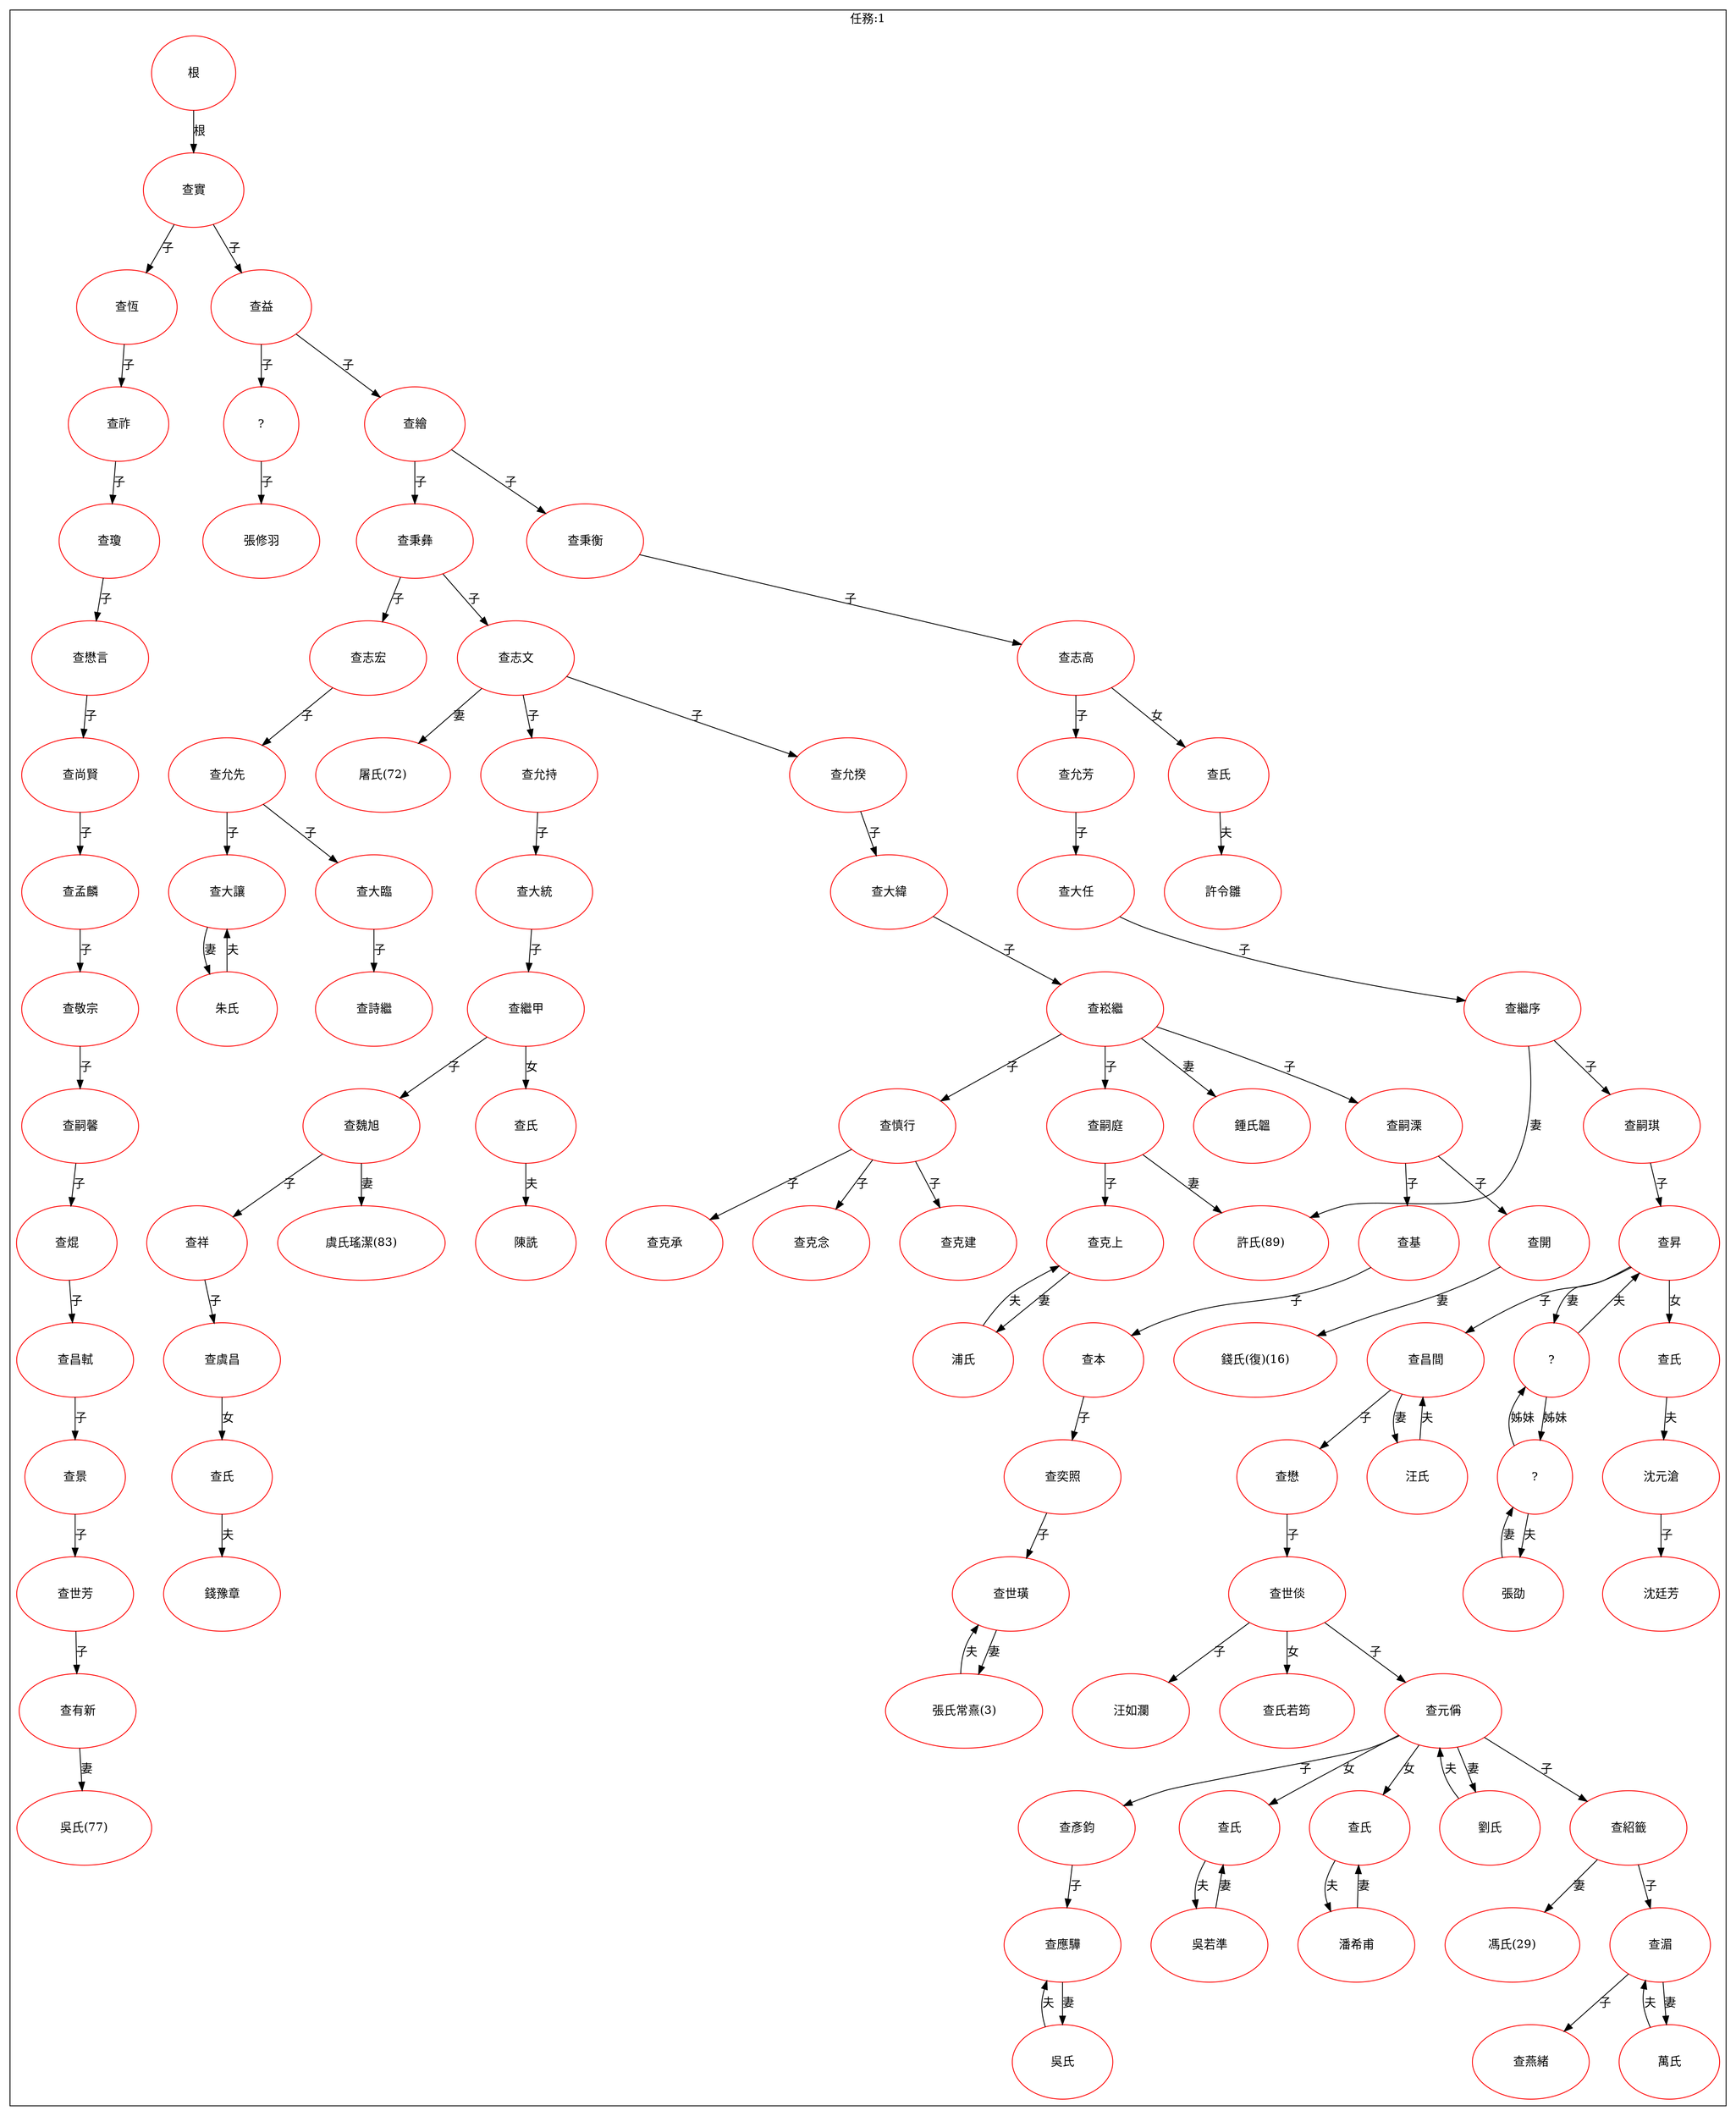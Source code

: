 digraph "Missions" {
  newrank = true;
  overlap = false;
  splines = true;
  nodesep = 0.5;
  subgraph "cluster_1" {
    label = "任務:1";
    "1ca7c2bb255a52be43239277cc893c70" [
      color = "red",
      label = <<table border="0" cellspacing="10" cellpadding="10" style="rounded"><tr><td href="https://digitalbookwikipedia.alwaysdata.net/books/f8c1f/page/432ac" border="0" cellspacing="10" cellpadding="10" style="rounded">&#x6839;</td></tr></table>>,
    ];
    "af76ebd719364187b7c895a663bcc95d" [
      color = "red",
      label = <<table border="0" cellspacing="10" cellpadding="10" style="rounded"><tr><td href="https://digitalbookwikipedia.alwaysdata.net/link/2#bkmrk-page-title" border="0" cellspacing="10" cellpadding="10" style="rounded">&#x67E5;&#x5BE6;</td></tr></table>>,
    ];
    "ea878fe47dd411139c90e624b27ac122" [
      color = "red",
      label = <<table border="0" cellspacing="10" cellpadding="10" style="rounded"><tr><td href="https://digitalbookwikipedia.alwaysdata.net/books/f8c1f/page/0c74b" border="0" cellspacing="10" cellpadding="10" style="rounded">&#x67E5;&#x6046;</td></tr></table>>,
    ];
    "6e4817d5f780f68442a23f2cb34a3f9c" [
      color = "red",
      label = <<table border="0" cellspacing="10" cellpadding="10" style="rounded"><tr><td href="https://digitalbookwikipedia.alwaysdata.net/books/f8c1f/page/a597e-lp6" border="0" cellspacing="10" cellpadding="10" style="rounded">&#x67E5;&#x76CA;</td></tr></table>>,
    ];
    "8e3db582a07ffd5a6cad0f81f7c92c73" [
      color = "red",
      label = <<table border="0" cellspacing="10" cellpadding="10" style="rounded"><tr><td href="https://digitalbookwikipedia.alwaysdata.net/books/f8c1f/page/093f6" border="0" cellspacing="10" cellpadding="10" style="rounded">&#x67E5;&#x795A;</td></tr></table>>,
    ];
    "d643bdb361bc8bc3d14809b705df094a" [
      color = "red",
      label = <<table border="0" cellspacing="10" cellpadding="10" style="rounded"><tr><td href="https://digitalbookwikipedia.alwaysdata.net/books/f8c1f/page/9f614" border="0" cellspacing="10" cellpadding="10" style="rounded">?</td></tr></table>>,
    ];
    "b0659410dcadbf6ce32eff53e856c372" [
      color = "red",
      label = <<table border="0" cellspacing="10" cellpadding="10" style="rounded"><tr><td href="https://digitalbookwikipedia.alwaysdata.net/books/f8c1f/page/bf822" border="0" cellspacing="10" cellpadding="10" style="rounded">&#x67E5;&#x7E6A;</td></tr></table>>,
    ];
    "53964042fe37f2c31ef101be3124bda9" [
      color = "red",
      label = <<table border="0" cellspacing="10" cellpadding="10" style="rounded"><tr><td href="https://digitalbookwikipedia.alwaysdata.net/books/f8c1f/page/2b449" border="0" cellspacing="10" cellpadding="10" style="rounded">&#x67E5;&#x74CA;</td></tr></table>>,
    ];
    "2171a6690094a50b44ee82d73bf834f0" [
      color = "red",
      label = <<table border="0" cellspacing="10" cellpadding="10" style="rounded"><tr><td href="https://digitalbookwikipedia.alwaysdata.net/books/f8c1f/page/97665" border="0" cellspacing="10" cellpadding="10" style="rounded">&#x5F35;&#x4FEE;&#x7FBD;</td></tr></table>>,
    ];
    "ae68bbfbb5eda79173c55d43b0f613dc" [
      color = "red",
      label = <<table border="0" cellspacing="10" cellpadding="10" style="rounded"><tr><td href="https://digitalbookwikipedia.alwaysdata.net/books/f8c1f/page/2421f" border="0" cellspacing="10" cellpadding="10" style="rounded">&#x67E5;&#x79C9;&#x8861;</td></tr></table>>,
    ];
    "ce1ef7c190b091f032f45ac72f0b4bf3" [
      color = "red",
      label = <<table border="0" cellspacing="10" cellpadding="10" style="rounded"><tr><td href="https://digitalbookwikipedia.alwaysdata.net/books/f8c1f/page/75fc0" border="0" cellspacing="10" cellpadding="10" style="rounded">&#x67E5;&#x79C9;&#x5F5D;</td></tr></table>>,
    ];
    "5d1f28dd0719ef81c09206e204702e15" [
      color = "red",
      label = <<table border="0" cellspacing="10" cellpadding="10" style="rounded"><tr><td href="https://digitalbookwikipedia.alwaysdata.net/books/f8c1f/page/73278" border="0" cellspacing="10" cellpadding="10" style="rounded">&#x67E5;&#x61CB;&#x8A00;</td></tr></table>>,
    ];
    "93bf65c85fcc5fe3629b15f8dfe49b84" [
      color = "red",
      label = <<table border="0" cellspacing="10" cellpadding="10" style="rounded"><tr><td href="https://digitalbookwikipedia.alwaysdata.net/books/f8c1f/page/5ef0b" border="0" cellspacing="10" cellpadding="10" style="rounded">&#x67E5;&#x5FD7;&#x9AD8;</td></tr></table>>,
    ];
    "72075bd3164e1c5dbc38ac49f2f5a203" [
      color = "red",
      label = <<table border="0" cellspacing="10" cellpadding="10" style="rounded"><tr><td href="https://digitalbookwikipedia.alwaysdata.net/books/f8c1f/page/2b449-ft9" border="0" cellspacing="10" cellpadding="10" style="rounded">&#x67E5;&#x5FD7;&#x6587;</td></tr></table>>,
    ];
    "2d940473f4281e3712fa0a40bb56b010" [
      color = "red",
      label = <<table border="0" cellspacing="10" cellpadding="10" style="rounded"><tr><td href="https://digitalbookwikipedia.alwaysdata.net/books/f8c1f/page/44f68" border="0" cellspacing="10" cellpadding="10" style="rounded">&#x67E5;&#x5FD7;&#x5B8F;</td></tr></table>>,
    ];
    "65a92724526d0078851074693aa890eb" [
      color = "red",
      label = <<table border="0" cellspacing="10" cellpadding="10" style="rounded"><tr><td href="https://digitalbookwikipedia.alwaysdata.net/books/f8c1f/page/854d9" border="0" cellspacing="10" cellpadding="10" style="rounded">&#x67E5;&#x5C1A;&#x8CE2;</td></tr></table>>,
    ];
    "2efb2bc60c4e62ff1b52bc2399e606db" [
      color = "red",
      label = <<table border="0" cellspacing="10" cellpadding="10" style="rounded"><tr><td href="https://digitalbookwikipedia.alwaysdata.net/books/f8c1f/page/4c56f" border="0" cellspacing="10" cellpadding="10" style="rounded">&#x67E5;&#x5141;&#x82B3;</td></tr></table>>,
    ];
    "a1adc82bce3cba49f960b2dd0e8be336" [
      color = "red",
      label = <<table border="0" cellspacing="10" cellpadding="10" style="rounded"><tr><td href="https://digitalbookwikipedia.alwaysdata.net/books/f8c1f/page/0f49c-dFV" border="0" cellspacing="10" cellpadding="10" style="rounded">&#x67E5;&#x6C0F;</td></tr></table>>,
    ];
    "bae788ad6328408aa3ae64e26067650f" [
      color = "red",
      label = <<table border="0" cellspacing="10" cellpadding="10" style="rounded"><tr><td href="https://digitalbookwikipedia.alwaysdata.net/books/f8c1f/page/72" border="0" cellspacing="10" cellpadding="10" style="rounded">&#x5C60;&#x6C0F;(72)</td></tr></table>>,
    ];
    "dd34081d76c8d3d1ce11a09de4309e80" [
      color = "red",
      label = <<table border="0" cellspacing="10" cellpadding="10" style="rounded"><tr><td href="https://digitalbookwikipedia.alwaysdata.net/books/f8c1f/page/fbd79" border="0" cellspacing="10" cellpadding="10" style="rounded">&#x67E5;&#x5141;&#x6301;</td></tr></table>>,
    ];
    "54ecdd2cfd3b943f428a0fb5c85f57f6" [
      color = "red",
      label = <<table border="0" cellspacing="10" cellpadding="10" style="rounded"><tr><td href="https://digitalbookwikipedia.alwaysdata.net/books/f8c1f/page/48aed" border="0" cellspacing="10" cellpadding="10" style="rounded">&#x67E5;&#x5141;&#x63C6;</td></tr></table>>,
    ];
    "32c55a4233eaa75fff0cd3e7129e46f0" [
      color = "red",
      label = <<table border="0" cellspacing="10" cellpadding="10" style="rounded"><tr><td href="https://digitalbookwikipedia.alwaysdata.net/books/f8c1f/page/96da2" border="0" cellspacing="10" cellpadding="10" style="rounded">&#x67E5;&#x5141;&#x5148;</td></tr></table>>,
    ];
    "3f31dbdbe8558f7a5d64ec612d20b76a" [
      color = "red",
      label = <<table border="0" cellspacing="10" cellpadding="10" style="rounded"><tr><td href="https://digitalbookwikipedia.alwaysdata.net/books/f8c1f/page/357a6" border="0" cellspacing="10" cellpadding="10" style="rounded">&#x67E5;&#x5B5F;&#x9E9F;</td></tr></table>>,
    ];
    "cf2c6217d9948a422fc759e2424a2354" [
      color = "red",
      label = <<table border="0" cellspacing="10" cellpadding="10" style="rounded"><tr><td href="https://digitalbookwikipedia.alwaysdata.net/books/f8c1f/page/69adc" border="0" cellspacing="10" cellpadding="10" style="rounded">&#x67E5;&#x5927;&#x4EFB;</td></tr></table>>,
    ];
    "3f46a3b906d1c5b13d272bfdbdaff4bd" [
      color = "red",
      label = <<table border="0" cellspacing="10" cellpadding="10" style="rounded"><tr><td href="https://digitalbookwikipedia.alwaysdata.net/books/f8c1f/page/e1654" border="0" cellspacing="10" cellpadding="10" style="rounded">&#x8A31;&#x4EE4;&#x96DB;</td></tr></table>>,
    ];
    "5cd57bd95582ef79658873d6d733daf2" [
      color = "red",
      label = <<table border="0" cellspacing="10" cellpadding="10" style="rounded"><tr><td href="https://digitalbookwikipedia.alwaysdata.net/books/f8c1f/page/0266e" border="0" cellspacing="10" cellpadding="10" style="rounded">&#x67E5;&#x5927;&#x7D71;</td></tr></table>>,
    ];
    "293d9f4505de778fb4d4c8fc46b7d3c6" [
      color = "red",
      label = <<table border="0" cellspacing="10" cellpadding="10" style="rounded"><tr><td href="https://digitalbookwikipedia.alwaysdata.net/books/f8c1f/page/c24cd" border="0" cellspacing="10" cellpadding="10" style="rounded">&#x67E5;&#x5927;&#x7DEF;</td></tr></table>>,
    ];
    "63fd781901bb392bf6e34d5e6cd9a0b7" [
      color = "red",
      label = <<table border="0" cellspacing="10" cellpadding="10" style="rounded"><tr><td href="https://digitalbookwikipedia.alwaysdata.net/books/f8c1f/page/63dc7" border="0" cellspacing="10" cellpadding="10" style="rounded">&#x67E5;&#x5927;&#x8B93;</td></tr></table>>,
    ];
    "e0b0684a9d8439a00c6f39bab3993cb1" [
      color = "red",
      label = <<table border="0" cellspacing="10" cellpadding="10" style="rounded"><tr><td href="https://digitalbookwikipedia.alwaysdata.net/books/f8c1f/page/a597e-KR4" border="0" cellspacing="10" cellpadding="10" style="rounded">&#x67E5;&#x5927;&#x81E8;</td></tr></table>>,
    ];
    "ef7be67f6836b35d67a8ac43bde02f36" [
      color = "red",
      label = <<table border="0" cellspacing="10" cellpadding="10" style="rounded"><tr><td href="https://digitalbookwikipedia.alwaysdata.net/books/f8c1f/page/e46de" border="0" cellspacing="10" cellpadding="10" style="rounded">&#x67E5;&#x656C;&#x5B97;</td></tr></table>>,
    ];
    "7b191b60fdc6967e035fb3170cc60841" [
      color = "red",
      label = <<table border="0" cellspacing="10" cellpadding="10" style="rounded"><tr><td href="https://digitalbookwikipedia.alwaysdata.net/books/f8c1f/page/51d92" border="0" cellspacing="10" cellpadding="10" style="rounded">&#x67E5;&#x7E7C;&#x5E8F;</td></tr></table>>,
    ];
    "11a0cfb9dba6f4fb5192dc2c00f6bd0c" [
      color = "red",
      label = <<table border="0" cellspacing="10" cellpadding="10" style="rounded"><tr><td href="https://digitalbookwikipedia.alwaysdata.net/books/f8c1f/page/3b8a6" border="0" cellspacing="10" cellpadding="10" style="rounded">&#x67E5;&#x7E7C;&#x7532;</td></tr></table>>,
    ];
    "db029753545544ba4a733dcb4028c5c1" [
      color = "red",
      label = <<table border="0" cellspacing="10" cellpadding="10" style="rounded"><tr><td href="https://digitalbookwikipedia.alwaysdata.net/books/f8c1f/page/ad972" border="0" cellspacing="10" cellpadding="10" style="rounded">&#x67E5;&#x5D27;&#x7E7C;</td></tr></table>>,
    ];
    "b823f9cfdd5aa4d2b2548cdca4ecdfbc" [
      color = "red",
      label = <<table border="0" cellspacing="10" cellpadding="10" style="rounded"><tr><td href="https://digitalbookwikipedia.alwaysdata.net/books/f8c1f/page/115f8" border="0" cellspacing="10" cellpadding="10" style="rounded">&#x6731;&#x6C0F;</td></tr></table>>,
    ];
    "c7df90b8bf4e3a5ce698a1af31aa3965" [
      color = "red",
      label = <<table border="0" cellspacing="10" cellpadding="10" style="rounded"><tr><td href="https://digitalbookwikipedia.alwaysdata.net/books/f8c1f/page/d34ab" border="0" cellspacing="10" cellpadding="10" style="rounded">&#x67E5;&#x8A69;&#x7E7C;</td></tr></table>>,
    ];
    "2e586a95da02058368dd9b7415c097bf" [
      color = "red",
      label = <<table border="0" cellspacing="10" cellpadding="10" style="rounded"><tr><td href="https://digitalbookwikipedia.alwaysdata.net/books/f8c1f/page/7eabe" border="0" cellspacing="10" cellpadding="10" style="rounded">&#x67E5;&#x55E3;&#x99A8;</td></tr></table>>,
    ];
    "df02ca66bcccd6942337f5eee2a89cae" [
      color = "red",
      label = <<table border="0" cellspacing="10" cellpadding="10" style="rounded"><tr><td href="https://digitalbookwikipedia.alwaysdata.net/books/f8c1f/page/72b32" border="0" cellspacing="10" cellpadding="10" style="rounded">&#x67E5;&#x55E3;&#x742A;</td></tr></table>>,
    ];
    "18ffcd220bffc2c01b2f861b92b7eeba" [
      color = "red",
      label = <<table border="0" cellspacing="10" cellpadding="10" style="rounded"><tr><td href="https://digitalbookwikipedia.alwaysdata.net/books/f8c1f/page/89" border="0" cellspacing="10" cellpadding="10" style="rounded">&#x8A31;&#x6C0F;(89)</td></tr></table>>,
    ];
    "e35201e0c330b2c06a1213bd125c83ac" [
      color = "red",
      label = <<table border="0" cellspacing="10" cellpadding="10" style="rounded"><tr><td href="https://digitalbookwikipedia.alwaysdata.net/books/f8c1f/page/41ae3" border="0" cellspacing="10" cellpadding="10" style="rounded">&#x67E5;&#x9B4F;&#x65ED;</td></tr></table>>,
    ];
    "fbaab0d7c16e046b218fa61854dd81c1" [
      color = "red",
      label = <<table border="0" cellspacing="10" cellpadding="10" style="rounded"><tr><td href="https://digitalbookwikipedia.alwaysdata.net/books/f8c1f/page/caf1a" border="0" cellspacing="10" cellpadding="10" style="rounded">&#x67E5;&#x6C0F;</td></tr></table>>,
    ];
    "0808a5eb0dd02d6123e0b0ab32aff0e3" [
      color = "red",
      label = <<table border="0" cellspacing="10" cellpadding="10" style="rounded"><tr><td href="https://digitalbookwikipedia.alwaysdata.net/books/f8c1f/page/5ef05" border="0" cellspacing="10" cellpadding="10" style="rounded">&#x937E;&#x6C0F;&#x97DE;</td></tr></table>>,
    ];
    "1e7bc66dae4e5b94bb86e049ad6177fd" [
      color = "red",
      label = <<table border="0" cellspacing="10" cellpadding="10" style="rounded"><tr><td href="https://digitalbookwikipedia.alwaysdata.net/books/f8c1f/page/c042f" border="0" cellspacing="10" cellpadding="10" style="rounded">&#x67E5;&#x55E3;&#x6EA7;</td></tr></table>>,
    ];
    "877b4aab530ab92f507d54466f76d0ec" [
      color = "red",
      label = <<table border="0" cellspacing="10" cellpadding="10" style="rounded"><tr><td href="https://digitalbookwikipedia.alwaysdata.net/books/f8c1f/page/e4a62" border="0" cellspacing="10" cellpadding="10" style="rounded">&#x67E5;&#x55E3;&#x5EAD;</td></tr></table>>,
    ];
    "3112547f47641ed2823c1a78976bfbd1" [
      color = "red",
      label = <<table border="0" cellspacing="10" cellpadding="10" style="rounded"><tr><td href="https://digitalbookwikipedia.alwaysdata.net/books/f8c1f/page/82aa4-VuO" border="0" cellspacing="10" cellpadding="10" style="rounded">&#x67E5;&#x614E;&#x884C;</td></tr></table>>,
    ];
    "de130579aab29e336d157ef499471651" [
      color = "red",
      label = <<table border="0" cellspacing="10" cellpadding="10" style="rounded"><tr><td href="https://digitalbookwikipedia.alwaysdata.net/books/f8c1f/page/3c778" border="0" cellspacing="10" cellpadding="10" style="rounded">&#x67E5;&#x711C;</td></tr></table>>,
    ];
    "0cc85dda67e04db135b6f40c16db384a" [
      color = "red",
      label = <<table border="0" cellspacing="10" cellpadding="10" style="rounded"><tr><td href="https://digitalbookwikipedia.alwaysdata.net/books/f8c1f/page/f73b7" border="0" cellspacing="10" cellpadding="10" style="rounded">&#x67E5;&#x6607;</td></tr></table>>,
    ];
    "3969172a35cece7e6268d14270345f27" [
      color = "red",
      label = <<table border="0" cellspacing="10" cellpadding="10" style="rounded"><tr><td href="https://digitalbookwikipedia.alwaysdata.net/books/f8c1f/page/83" border="0" cellspacing="10" cellpadding="10" style="rounded">&#x865E;&#x6C0F;&#x7464;&#x6F54;(83)</td></tr></table>>,
    ];
    "3e0b98bd39d97d8d6edbe52c68e4cec6" [
      color = "red",
      label = <<table border="0" cellspacing="10" cellpadding="10" style="rounded"><tr><td href="https://digitalbookwikipedia.alwaysdata.net/books/f8c1f/page/3416a" border="0" cellspacing="10" cellpadding="10" style="rounded">&#x67E5;&#x7965;</td></tr></table>>,
    ];
    "f4076741dd43ace0ae8131c2fdd384c5" [
      color = "red",
      label = <<table border="0" cellspacing="10" cellpadding="10" style="rounded"><tr><td href="https://digitalbookwikipedia.alwaysdata.net/books/f8c1f/page/66f04" border="0" cellspacing="10" cellpadding="10" style="rounded">&#x9673;&#x8A75;</td></tr></table>>,
    ];
    "35894cb873142c33a8725fe2df0b95e5" [
      color = "red",
      label = <<table border="0" cellspacing="10" cellpadding="10" style="rounded"><tr><td href="https://digitalbookwikipedia.alwaysdata.net/books/f8c1f/page/eda80" border="0" cellspacing="10" cellpadding="10" style="rounded">&#x67E5;&#x958B;</td></tr></table>>,
    ];
    "b022c48d8912002f547e120993dc0eb5" [
      color = "red",
      label = <<table border="0" cellspacing="10" cellpadding="10" style="rounded"><tr><td href="https://digitalbookwikipedia.alwaysdata.net/books/f8c1f/page/3644a" border="0" cellspacing="10" cellpadding="10" style="rounded">&#x67E5;&#x57FA;</td></tr></table>>,
    ];
    "e1ab9cd43c01ae8ee436567467f793ad" [
      color = "red",
      label = <<table border="0" cellspacing="10" cellpadding="10" style="rounded"><tr><td href="https://digitalbookwikipedia.alwaysdata.net/books/f8c1f/page/26e35" border="0" cellspacing="10" cellpadding="10" style="rounded">&#x67E5;&#x514B;&#x4E0A;</td></tr></table>>,
    ];
    "ae39e2f2fee4dc6973dd4ba2487911bd" [
      color = "red",
      label = <<table border="0" cellspacing="10" cellpadding="10" style="rounded"><tr><td href="https://digitalbookwikipedia.alwaysdata.net/books/f8c1f/page/eecca" border="0" cellspacing="10" cellpadding="10" style="rounded">&#x67E5;&#x514B;&#x5EFA;</td></tr></table>>,
    ];
    "52880656eb231c6f683ced17cb530f01" [
      color = "red",
      label = <<table border="0" cellspacing="10" cellpadding="10" style="rounded"><tr><td href="https://digitalbookwikipedia.alwaysdata.net/books/f8c1f/page/05049" border="0" cellspacing="10" cellpadding="10" style="rounded">&#x67E5;&#x514B;&#x627F;</td></tr></table>>,
    ];
    "5da2a9a121a24bfd00878205855380e1" [
      color = "red",
      label = <<table border="0" cellspacing="10" cellpadding="10" style="rounded"><tr><td href="https://digitalbookwikipedia.alwaysdata.net/books/f8c1f/page/01161" border="0" cellspacing="10" cellpadding="10" style="rounded">&#x67E5;&#x514B;&#x5FF5;</td></tr></table>>,
    ];
    "b7dd8d5f9f3fd2519ad84b48d18f09e2" [
      color = "red",
      label = <<table border="0" cellspacing="10" cellpadding="10" style="rounded"><tr><td href="https://digitalbookwikipedia.alwaysdata.net/books/f8c1f/page/13fe9" border="0" cellspacing="10" cellpadding="10" style="rounded">&#x67E5;&#x660C;&#x8EFE;</td></tr></table>>,
    ];
    "947beb68f43c9cf4ca8f84354773de91" [
      color = "red",
      label = <<table border="0" cellspacing="10" cellpadding="10" style="rounded"><tr><td href="https://digitalbookwikipedia.alwaysdata.net/books/f8c1f/page/a0a08" border="0" cellspacing="10" cellpadding="10" style="rounded">?</td></tr></table>>,
    ];
    "5eef7eb935d0291b7d21624df77b0f98" [
      color = "red",
      label = <<table border="0" cellspacing="10" cellpadding="10" style="rounded"><tr><td href="https://digitalbookwikipedia.alwaysdata.net/books/f8c1f/page/c203d" border="0" cellspacing="10" cellpadding="10" style="rounded">&#x67E5;&#x660C;&#x9593;</td></tr></table>>,
    ];
    "5ed8a2fcd17cb6e518ad8861b1100a65" [
      color = "red",
      label = <<table border="0" cellspacing="10" cellpadding="10" style="rounded"><tr><td href="https://digitalbookwikipedia.alwaysdata.net/books/f8c1f/page/91889" border="0" cellspacing="10" cellpadding="10" style="rounded">&#x67E5;&#x6C0F;</td></tr></table>>,
    ];
    "32058e203376f28b407c1a2571adec55" [
      color = "red",
      label = <<table border="0" cellspacing="10" cellpadding="10" style="rounded"><tr><td href="https://digitalbookwikipedia.alwaysdata.net/books/f8c1f/page/5737c" border="0" cellspacing="10" cellpadding="10" style="rounded">&#x67E5;&#x865E;&#x660C;</td></tr></table>>,
    ];
    "bd371dca10b4572970c5322a2e1f8de8" [
      color = "red",
      label = <<table border="0" cellspacing="10" cellpadding="10" style="rounded"><tr><td href="https://digitalbookwikipedia.alwaysdata.net/books/f8c1f/page/16" border="0" cellspacing="10" cellpadding="10" style="rounded">&#x9322;&#x6C0F;(&#x5FA9;)(16)</td></tr></table>>,
    ];
    "2e94f42033f62993affe33f478bd7a75" [
      color = "red",
      label = <<table border="0" cellspacing="10" cellpadding="10" style="rounded"><tr><td href="https://digitalbookwikipedia.alwaysdata.net/books/f8c1f/page/ea5d2" border="0" cellspacing="10" cellpadding="10" style="rounded">&#x67E5;&#x672C;</td></tr></table>>,
    ];
    "ad966ab9eb92d9e5cde391a8659136c1" [
      color = "red",
      label = <<table border="0" cellspacing="10" cellpadding="10" style="rounded"><tr><td href="https://digitalbookwikipedia.alwaysdata.net/books/f8c1f/page/821fa" border="0" cellspacing="10" cellpadding="10" style="rounded">&#x6D66;&#x6C0F;</td></tr></table>>,
    ];
    "bacb32d3dab5235d4d18829e230a5620" [
      color = "red",
      label = <<table border="0" cellspacing="10" cellpadding="10" style="rounded"><tr><td href="https://digitalbookwikipedia.alwaysdata.net/books/f8c1f/page/06905" border="0" cellspacing="10" cellpadding="10" style="rounded">&#x67E5;&#x666F;</td></tr></table>>,
    ];
    "fccd5c07cbd708eab0b30ff5cfb151fd" [
      color = "red",
      label = <<table border="0" cellspacing="10" cellpadding="10" style="rounded"><tr><td href="https://digitalbookwikipedia.alwaysdata.net/books/f8c1f/page/3c59d" border="0" cellspacing="10" cellpadding="10" style="rounded">?</td></tr></table>>,
    ];
    "2af7218a5cbd9b2cd563788159e93265" [
      color = "red",
      label = <<table border="0" cellspacing="10" cellpadding="10" style="rounded"><tr><td href="https://digitalbookwikipedia.alwaysdata.net/books/f8c1f/page/598b3" border="0" cellspacing="10" cellpadding="10" style="rounded">&#x6C6A;&#x6C0F;</td></tr></table>>,
    ];
    "a8f2c3cb415f61a72d7bff21d081f698" [
      color = "red",
      label = <<table border="0" cellspacing="10" cellpadding="10" style="rounded"><tr><td href="https://digitalbookwikipedia.alwaysdata.net/books/f8c1f/page/e3796" border="0" cellspacing="10" cellpadding="10" style="rounded">&#x67E5;&#x61CB;</td></tr></table>>,
    ];
    "80b7f438fe09a776b682af082027eeee" [
      color = "red",
      label = <<table border="0" cellspacing="10" cellpadding="10" style="rounded"><tr><td href="https://digitalbookwikipedia.alwaysdata.net/books/f8c1f/page/cny" border="0" cellspacing="10" cellpadding="10" style="rounded">&#x6C88;&#x5143;&#x6EC4;</td></tr></table>>,
    ];
    "24269fd30f5c1166fb70ffaecc37ebc0" [
      color = "red",
      label = <<table border="0" cellspacing="10" cellpadding="10" style="rounded"><tr><td href="https://digitalbookwikipedia.alwaysdata.net/books/f8c1f/page/ca46c" border="0" cellspacing="10" cellpadding="10" style="rounded">&#x67E5;&#x6C0F;</td></tr></table>>,
    ];
    "e1c6488f79baab7b87be9cddbb521842" [
      color = "red",
      label = <<table border="0" cellspacing="10" cellpadding="10" style="rounded"><tr><td href="https://digitalbookwikipedia.alwaysdata.net/books/f8c1f/page/bf822-aFY" border="0" cellspacing="10" cellpadding="10" style="rounded">&#x67E5;&#x5955;&#x7167;</td></tr></table>>,
    ];
    "df27f25d4f6a95278b6dc174f5d1fa99" [
      color = "red",
      label = <<table border="0" cellspacing="10" cellpadding="10" style="rounded"><tr><td href="https://digitalbookwikipedia.alwaysdata.net/books/f8c1f/page/3ad7c" border="0" cellspacing="10" cellpadding="10" style="rounded">&#x67E5;&#x4E16;&#x82B3;</td></tr></table>>,
    ];
    "c4a107aeb2471496799c2be04201e427" [
      color = "red",
      label = <<table border="0" cellspacing="10" cellpadding="10" style="rounded"><tr><td href="https://digitalbookwikipedia.alwaysdata.net/books/f8c1f/page/a3f39-PHd" border="0" cellspacing="10" cellpadding="10" style="rounded">&#x5F35;&#x52AD;</td></tr></table>>,
    ];
    "ffc86b443632d522fd36ec598e9d79de" [
      color = "red",
      label = <<table border="0" cellspacing="10" cellpadding="10" style="rounded"><tr><td href="https://digitalbookwikipedia.alwaysdata.net/books/f8c1f/page/f8545" border="0" cellspacing="10" cellpadding="10" style="rounded">&#x67E5;&#x4E16;&#x5013;</td></tr></table>>,
    ];
    "6053a380c9ca67b55484cec3ecf2ea48" [
      color = "red",
      label = <<table border="0" cellspacing="10" cellpadding="10" style="rounded"><tr><td href="https://digitalbookwikipedia.alwaysdata.net/books/f8c1f/page/8d3bb" border="0" cellspacing="10" cellpadding="10" style="rounded">&#x6C88;&#x5EF7;&#x82B3;</td></tr></table>>,
    ];
    "eeb93f50982ca5fd36878309ba4f3a3e" [
      color = "red",
      label = <<table border="0" cellspacing="10" cellpadding="10" style="rounded"><tr><td href="https://digitalbookwikipedia.alwaysdata.net/books/f8c1f/page/da4fb" border="0" cellspacing="10" cellpadding="10" style="rounded">&#x9322;&#x8C6B;&#x7AE0;</td></tr></table>>,
    ];
    "408768f5c873d11669ae422762194618" [
      color = "red",
      label = <<table border="0" cellspacing="10" cellpadding="10" style="rounded"><tr><td href="https://digitalbookwikipedia.alwaysdata.net/books/f8c1f/page/8e6b4" border="0" cellspacing="10" cellpadding="10" style="rounded">&#x67E5;&#x4E16;&#x749C;</td></tr></table>>,
    ];
    "8e0dcb9cc5fe350ace3749477be77400" [
      color = "red",
      label = <<table border="0" cellspacing="10" cellpadding="10" style="rounded"><tr><td href="https://digitalbookwikipedia.alwaysdata.net/books/f8c1f/page/a597e" border="0" cellspacing="10" cellpadding="10" style="rounded">&#x67E5;&#x6709;&#x65B0;</td></tr></table>>,
    ];
    "8cb4be4d1485385cc163924f93500f75" [
      color = "red",
      label = <<table border="0" cellspacing="10" cellpadding="10" style="rounded"><tr><td href="https://digitalbookwikipedia.alwaysdata.net/books/f8c1f/page/fc490" border="0" cellspacing="10" cellpadding="10" style="rounded">&#x6C6A;&#x5982;&#x703E;</td></tr></table>>,
    ];
    "5b25547b11e6f0045d8785870fd42d95" [
      color = "red",
      label = <<table border="0" cellspacing="10" cellpadding="10" style="rounded"><tr><td href="https://digitalbookwikipedia.alwaysdata.net/books/f8c1f/page/9431c" border="0" cellspacing="10" cellpadding="10" style="rounded">&#x67E5;&#x6C0F;&#x82E5;&#x7B60;</td></tr></table>>,
    ];
    "5d16482235004f4ce4e8498a22fa7123" [
      color = "red",
      label = <<table border="0" cellspacing="10" cellpadding="10" style="rounded"><tr><td href="https://digitalbookwikipedia.alwaysdata.net/books/f8c1f/page/cny-IR8" border="0" cellspacing="10" cellpadding="10" style="rounded">&#x67E5;&#x5143;&#x5041;</td></tr></table>>,
    ];
    "2f8a1bc9c79681dde02d69ea8f15dd53" [
      color = "red",
      label = <<table border="0" cellspacing="10" cellpadding="10" style="rounded"><tr><td href="https://digitalbookwikipedia.alwaysdata.net/books/f8c1f/page/3" border="0" cellspacing="10" cellpadding="10" style="rounded">&#x5F35;&#x6C0F;&#x5E38;&#x71B9;(3)</td></tr></table>>,
    ];
    "67281df0cc2b5eb688472d7915735168" [
      color = "red",
      label = <<table border="0" cellspacing="10" cellpadding="10" style="rounded"><tr><td href="https://digitalbookwikipedia.alwaysdata.net/books/f8c1f/page/77" border="0" cellspacing="10" cellpadding="10" style="rounded">&#x5433;&#x6C0F;(77)</td></tr></table>>,
    ];
    "ff39cd885917c56d025c80d7e888151e" [
      color = "red",
      label = <<table border="0" cellspacing="10" cellpadding="10" style="rounded"><tr><td href="https://digitalbookwikipedia.alwaysdata.net/books/f8c1f/page/18d80" border="0" cellspacing="10" cellpadding="10" style="rounded">&#x5289;&#x6C0F;</td></tr></table>>,
    ];
    "c8002707a41b4369d17bba4e0a15941d" [
      color = "red",
      label = <<table border="0" cellspacing="10" cellpadding="10" style="rounded"><tr><td href="https://digitalbookwikipedia.alwaysdata.net/books/f8c1f/page/86139" border="0" cellspacing="10" cellpadding="10" style="rounded">&#x67E5;&#x7D39;&#x7C64;</td></tr></table>>,
    ];
    "a1257aa921f5007e16979d3a13d6d869" [
      color = "red",
      label = <<table border="0" cellspacing="10" cellpadding="10" style="rounded"><tr><td href="https://digitalbookwikipedia.alwaysdata.net/books/f8c1f/page/f90f2" border="0" cellspacing="10" cellpadding="10" style="rounded">&#x67E5;&#x5F65;&#x921E;</td></tr></table>>,
    ];
    "d2e1e92696a1d7693231b01fa425dcd4" [
      color = "red",
      label = <<table border="0" cellspacing="10" cellpadding="10" style="rounded"><tr><td href="https://digitalbookwikipedia.alwaysdata.net/books/f8c1f/page/45c48" border="0" cellspacing="10" cellpadding="10" style="rounded">&#x67E5;&#x6C0F;</td></tr></table>>,
    ];
    "414351defdfcdad550a94b56f3aaae1f" [
      color = "red",
      label = <<table border="0" cellspacing="10" cellpadding="10" style="rounded"><tr><td href="https://digitalbookwikipedia.alwaysdata.net/books/f8c1f/page/310dc" border="0" cellspacing="10" cellpadding="10" style="rounded">&#x67E5;&#x6C0F;</td></tr></table>>,
    ];
    "25c7c14f02665f77d0b3034fd20cd34b" [
      color = "red",
      label = <<table border="0" cellspacing="10" cellpadding="10" style="rounded"><tr><td href="https://digitalbookwikipedia.alwaysdata.net/books/f8c1f/page/29" border="0" cellspacing="10" cellpadding="10" style="rounded">&#x99AE;&#x6C0F;(29)</td></tr></table>>,
    ];
    "2906f666c84db041255bea9a15e0e565" [
      color = "red",
      label = <<table border="0" cellspacing="10" cellpadding="10" style="rounded"><tr><td href="https://digitalbookwikipedia.alwaysdata.net/books/f8c1f/page/f4f6d" border="0" cellspacing="10" cellpadding="10" style="rounded">&#x67E5;&#x6E44;</td></tr></table>>,
    ];
    "95858ee51bfc7c1ebbc2c1c9c7e4ffc0" [
      color = "red",
      label = <<table border="0" cellspacing="10" cellpadding="10" style="rounded"><tr><td href="https://digitalbookwikipedia.alwaysdata.net/books/f8c1f/page/76479" border="0" cellspacing="10" cellpadding="10" style="rounded">&#x67E5;&#x61C9;&#x9A4A;</td></tr></table>>,
    ];
    "64c7c22c9e709382b5712e313fc737de" [
      color = "red",
      label = <<table border="0" cellspacing="10" cellpadding="10" style="rounded"><tr><td href="https://digitalbookwikipedia.alwaysdata.net/books/f8c1f/page/084b6" border="0" cellspacing="10" cellpadding="10" style="rounded">&#x5433;&#x82E5;&#x6E96;</td></tr></table>>,
    ];
    "ea9038183d0de317fa08372e173abf05" [
      color = "red",
      label = <<table border="0" cellspacing="10" cellpadding="10" style="rounded"><tr><td href="https://digitalbookwikipedia.alwaysdata.net/books/f8c1f/page/8d7d8" border="0" cellspacing="10" cellpadding="10" style="rounded">&#x6F58;&#x5E0C;&#x752B;</td></tr></table>>,
    ];
    "5d71b287e6fac05d24a62c1f3fbeb5c8" [
      color = "red",
      label = <<table border="0" cellspacing="10" cellpadding="10" style="rounded"><tr><td href="https://digitalbookwikipedia.alwaysdata.net/books/f8c1f/page/248e8-eFN" border="0" cellspacing="10" cellpadding="10" style="rounded">&#x842C;&#x6C0F;</td></tr></table>>,
    ];
    "978e8c023646fd00bcabfe46c0e3fcb5" [
      color = "red",
      label = <<table border="0" cellspacing="10" cellpadding="10" style="rounded"><tr><td href="https://digitalbookwikipedia.alwaysdata.net/books/f8c1f/page/d1fe1" border="0" cellspacing="10" cellpadding="10" style="rounded">&#x67E5;&#x71D5;&#x7DD2;</td></tr></table>>,
    ];
    "6bffe230326ee9415ff5d15609daa746" [
      color = "red",
      label = <<table border="0" cellspacing="10" cellpadding="10" style="rounded"><tr><td href="https://digitalbookwikipedia.alwaysdata.net/books/f8c1f/page/c20ad" border="0" cellspacing="10" cellpadding="10" style="rounded">&#x5433;&#x6C0F;</td></tr></table>>,
    ];
  }
  subgraph {
    "1ca7c2bb255a52be43239277cc893c70" -> "af76ebd719364187b7c895a663bcc95d" [
      label = "根",
    ];
    "af76ebd719364187b7c895a663bcc95d" -> "ea878fe47dd411139c90e624b27ac122" [
      label = "子",
    ];
    "af76ebd719364187b7c895a663bcc95d" -> "6e4817d5f780f68442a23f2cb34a3f9c" [
      label = "子",
    ];
    "ea878fe47dd411139c90e624b27ac122" -> "8e3db582a07ffd5a6cad0f81f7c92c73" [
      label = "子",
    ];
    "6e4817d5f780f68442a23f2cb34a3f9c" -> "d643bdb361bc8bc3d14809b705df094a" [
      label = "子",
    ];
    "6e4817d5f780f68442a23f2cb34a3f9c" -> "b0659410dcadbf6ce32eff53e856c372" [
      label = "子",
    ];
    "8e3db582a07ffd5a6cad0f81f7c92c73" -> "53964042fe37f2c31ef101be3124bda9" [
      label = "子",
    ];
    "d643bdb361bc8bc3d14809b705df094a" -> "2171a6690094a50b44ee82d73bf834f0" [
      label = "子",
    ];
    "b0659410dcadbf6ce32eff53e856c372" -> "ae68bbfbb5eda79173c55d43b0f613dc" [
      label = "子",
    ];
    "b0659410dcadbf6ce32eff53e856c372" -> "ce1ef7c190b091f032f45ac72f0b4bf3" [
      label = "子",
    ];
    "53964042fe37f2c31ef101be3124bda9" -> "5d1f28dd0719ef81c09206e204702e15" [
      label = "子",
    ];
    "ae68bbfbb5eda79173c55d43b0f613dc" -> "93bf65c85fcc5fe3629b15f8dfe49b84" [
      label = "子",
    ];
    "ce1ef7c190b091f032f45ac72f0b4bf3" -> "72075bd3164e1c5dbc38ac49f2f5a203" [
      label = "子",
    ];
    "ce1ef7c190b091f032f45ac72f0b4bf3" -> "2d940473f4281e3712fa0a40bb56b010" [
      label = "子",
    ];
    "5d1f28dd0719ef81c09206e204702e15" -> "65a92724526d0078851074693aa890eb" [
      label = "子",
    ];
    "93bf65c85fcc5fe3629b15f8dfe49b84" -> "2efb2bc60c4e62ff1b52bc2399e606db" [
      label = "子",
    ];
    "93bf65c85fcc5fe3629b15f8dfe49b84" -> "a1adc82bce3cba49f960b2dd0e8be336" [
      label = "女",
    ];
    "72075bd3164e1c5dbc38ac49f2f5a203" -> "bae788ad6328408aa3ae64e26067650f" [
      label = "妻",
    ];
    "72075bd3164e1c5dbc38ac49f2f5a203" -> "dd34081d76c8d3d1ce11a09de4309e80" [
      label = "子",
    ];
    "72075bd3164e1c5dbc38ac49f2f5a203" -> "54ecdd2cfd3b943f428a0fb5c85f57f6" [
      label = "子",
    ];
    "2d940473f4281e3712fa0a40bb56b010" -> "32c55a4233eaa75fff0cd3e7129e46f0" [
      label = "子",
    ];
    "65a92724526d0078851074693aa890eb" -> "3f31dbdbe8558f7a5d64ec612d20b76a" [
      label = "子",
    ];
    "2efb2bc60c4e62ff1b52bc2399e606db" -> "cf2c6217d9948a422fc759e2424a2354" [
      label = "子",
    ];
    "a1adc82bce3cba49f960b2dd0e8be336" -> "3f46a3b906d1c5b13d272bfdbdaff4bd" [
      label = "夫",
    ];
    "dd34081d76c8d3d1ce11a09de4309e80" -> "5cd57bd95582ef79658873d6d733daf2" [
      label = "子",
    ];
    "54ecdd2cfd3b943f428a0fb5c85f57f6" -> "293d9f4505de778fb4d4c8fc46b7d3c6" [
      label = "子",
    ];
    "32c55a4233eaa75fff0cd3e7129e46f0" -> "63fd781901bb392bf6e34d5e6cd9a0b7" [
      label = "子",
    ];
    "32c55a4233eaa75fff0cd3e7129e46f0" -> "e0b0684a9d8439a00c6f39bab3993cb1" [
      label = "子",
    ];
    "3f31dbdbe8558f7a5d64ec612d20b76a" -> "ef7be67f6836b35d67a8ac43bde02f36" [
      label = "子",
    ];
    "cf2c6217d9948a422fc759e2424a2354" -> "7b191b60fdc6967e035fb3170cc60841" [
      label = "子",
    ];
    "5cd57bd95582ef79658873d6d733daf2" -> "11a0cfb9dba6f4fb5192dc2c00f6bd0c" [
      label = "子",
    ];
    "293d9f4505de778fb4d4c8fc46b7d3c6" -> "db029753545544ba4a733dcb4028c5c1" [
      label = "子",
    ];
    "63fd781901bb392bf6e34d5e6cd9a0b7" -> "b823f9cfdd5aa4d2b2548cdca4ecdfbc" [
      label = "妻",
    ];
    "e0b0684a9d8439a00c6f39bab3993cb1" -> "c7df90b8bf4e3a5ce698a1af31aa3965" [
      label = "子",
    ];
    "ef7be67f6836b35d67a8ac43bde02f36" -> "2e586a95da02058368dd9b7415c097bf" [
      label = "子",
    ];
    "7b191b60fdc6967e035fb3170cc60841" -> "df02ca66bcccd6942337f5eee2a89cae" [
      label = "子",
    ];
    "7b191b60fdc6967e035fb3170cc60841" -> "18ffcd220bffc2c01b2f861b92b7eeba" [
      label = "妻",
    ];
    "11a0cfb9dba6f4fb5192dc2c00f6bd0c" -> "e35201e0c330b2c06a1213bd125c83ac" [
      label = "子",
    ];
    "11a0cfb9dba6f4fb5192dc2c00f6bd0c" -> "fbaab0d7c16e046b218fa61854dd81c1" [
      label = "女",
    ];
    "db029753545544ba4a733dcb4028c5c1" -> "0808a5eb0dd02d6123e0b0ab32aff0e3" [
      label = "妻",
    ];
    "db029753545544ba4a733dcb4028c5c1" -> "1e7bc66dae4e5b94bb86e049ad6177fd" [
      label = "子",
    ];
    "db029753545544ba4a733dcb4028c5c1" -> "877b4aab530ab92f507d54466f76d0ec" [
      label = "子",
    ];
    "db029753545544ba4a733dcb4028c5c1" -> "3112547f47641ed2823c1a78976bfbd1" [
      label = "子",
    ];
    "b823f9cfdd5aa4d2b2548cdca4ecdfbc" -> "63fd781901bb392bf6e34d5e6cd9a0b7" [
      label = "夫",
    ];
    "2e586a95da02058368dd9b7415c097bf" -> "de130579aab29e336d157ef499471651" [
      label = "子",
    ];
    "df02ca66bcccd6942337f5eee2a89cae" -> "0cc85dda67e04db135b6f40c16db384a" [
      label = "子",
    ];
    "e35201e0c330b2c06a1213bd125c83ac" -> "3969172a35cece7e6268d14270345f27" [
      label = "妻",
    ];
    "e35201e0c330b2c06a1213bd125c83ac" -> "3e0b98bd39d97d8d6edbe52c68e4cec6" [
      label = "子",
    ];
    "fbaab0d7c16e046b218fa61854dd81c1" -> "f4076741dd43ace0ae8131c2fdd384c5" [
      label = "夫",
    ];
    "1e7bc66dae4e5b94bb86e049ad6177fd" -> "35894cb873142c33a8725fe2df0b95e5" [
      label = "子",
    ];
    "1e7bc66dae4e5b94bb86e049ad6177fd" -> "b022c48d8912002f547e120993dc0eb5" [
      label = "子",
    ];
    "877b4aab530ab92f507d54466f76d0ec" -> "18ffcd220bffc2c01b2f861b92b7eeba" [
      label = "妻",
    ];
    "877b4aab530ab92f507d54466f76d0ec" -> "e1ab9cd43c01ae8ee436567467f793ad" [
      label = "子",
    ];
    "3112547f47641ed2823c1a78976bfbd1" -> "ae39e2f2fee4dc6973dd4ba2487911bd" [
      label = "子",
    ];
    "3112547f47641ed2823c1a78976bfbd1" -> "52880656eb231c6f683ced17cb530f01" [
      label = "子",
    ];
    "3112547f47641ed2823c1a78976bfbd1" -> "5da2a9a121a24bfd00878205855380e1" [
      label = "子",
    ];
    "de130579aab29e336d157ef499471651" -> "b7dd8d5f9f3fd2519ad84b48d18f09e2" [
      label = "子",
    ];
    "0cc85dda67e04db135b6f40c16db384a" -> "947beb68f43c9cf4ca8f84354773de91" [
      label = "妻",
    ];
    "0cc85dda67e04db135b6f40c16db384a" -> "5eef7eb935d0291b7d21624df77b0f98" [
      label = "子",
    ];
    "0cc85dda67e04db135b6f40c16db384a" -> "5ed8a2fcd17cb6e518ad8861b1100a65" [
      label = "女",
    ];
    "3e0b98bd39d97d8d6edbe52c68e4cec6" -> "32058e203376f28b407c1a2571adec55" [
      label = "子",
    ];
    "35894cb873142c33a8725fe2df0b95e5" -> "bd371dca10b4572970c5322a2e1f8de8" [
      label = "妻",
    ];
    "b022c48d8912002f547e120993dc0eb5" -> "2e94f42033f62993affe33f478bd7a75" [
      label = "子",
    ];
    "e1ab9cd43c01ae8ee436567467f793ad" -> "ad966ab9eb92d9e5cde391a8659136c1" [
      label = "妻",
    ];
    "b7dd8d5f9f3fd2519ad84b48d18f09e2" -> "bacb32d3dab5235d4d18829e230a5620" [
      label = "子",
    ];
    "947beb68f43c9cf4ca8f84354773de91" -> "0cc85dda67e04db135b6f40c16db384a" [
      label = "夫",
    ];
    "947beb68f43c9cf4ca8f84354773de91" -> "fccd5c07cbd708eab0b30ff5cfb151fd" [
      label = "姊妹",
    ];
    "5eef7eb935d0291b7d21624df77b0f98" -> "2af7218a5cbd9b2cd563788159e93265" [
      label = "妻",
    ];
    "5eef7eb935d0291b7d21624df77b0f98" -> "a8f2c3cb415f61a72d7bff21d081f698" [
      label = "子",
    ];
    "5ed8a2fcd17cb6e518ad8861b1100a65" -> "80b7f438fe09a776b682af082027eeee" [
      label = "夫",
    ];
    "32058e203376f28b407c1a2571adec55" -> "24269fd30f5c1166fb70ffaecc37ebc0" [
      label = "女",
    ];
    "2e94f42033f62993affe33f478bd7a75" -> "e1c6488f79baab7b87be9cddbb521842" [
      label = "子",
    ];
    "ad966ab9eb92d9e5cde391a8659136c1" -> "e1ab9cd43c01ae8ee436567467f793ad" [
      label = "夫",
    ];
    "bacb32d3dab5235d4d18829e230a5620" -> "df27f25d4f6a95278b6dc174f5d1fa99" [
      label = "子",
    ];
    "fccd5c07cbd708eab0b30ff5cfb151fd" -> "c4a107aeb2471496799c2be04201e427" [
      label = "夫",
    ];
    "fccd5c07cbd708eab0b30ff5cfb151fd" -> "947beb68f43c9cf4ca8f84354773de91" [
      label = "姊妹",
    ];
    "2af7218a5cbd9b2cd563788159e93265" -> "5eef7eb935d0291b7d21624df77b0f98" [
      label = "夫",
    ];
    "a8f2c3cb415f61a72d7bff21d081f698" -> "ffc86b443632d522fd36ec598e9d79de" [
      label = "子",
    ];
    "80b7f438fe09a776b682af082027eeee" -> "6053a380c9ca67b55484cec3ecf2ea48" [
      label = "子",
    ];
    "24269fd30f5c1166fb70ffaecc37ebc0" -> "eeb93f50982ca5fd36878309ba4f3a3e" [
      label = "夫",
    ];
    "e1c6488f79baab7b87be9cddbb521842" -> "408768f5c873d11669ae422762194618" [
      label = "子",
    ];
    "df27f25d4f6a95278b6dc174f5d1fa99" -> "8e0dcb9cc5fe350ace3749477be77400" [
      label = "子",
    ];
    "c4a107aeb2471496799c2be04201e427" -> "fccd5c07cbd708eab0b30ff5cfb151fd" [
      label = "妻",
    ];
    "ffc86b443632d522fd36ec598e9d79de" -> "8cb4be4d1485385cc163924f93500f75" [
      label = "子",
    ];
    "ffc86b443632d522fd36ec598e9d79de" -> "5b25547b11e6f0045d8785870fd42d95" [
      label = "女",
    ];
    "ffc86b443632d522fd36ec598e9d79de" -> "5d16482235004f4ce4e8498a22fa7123" [
      label = "子",
    ];
    "408768f5c873d11669ae422762194618" -> "2f8a1bc9c79681dde02d69ea8f15dd53" [
      label = "妻",
    ];
    "8e0dcb9cc5fe350ace3749477be77400" -> "67281df0cc2b5eb688472d7915735168" [
      label = "妻",
    ];
    "5d16482235004f4ce4e8498a22fa7123" -> "ff39cd885917c56d025c80d7e888151e" [
      label = "妻",
    ];
    "5d16482235004f4ce4e8498a22fa7123" -> "c8002707a41b4369d17bba4e0a15941d" [
      label = "子",
    ];
    "5d16482235004f4ce4e8498a22fa7123" -> "a1257aa921f5007e16979d3a13d6d869" [
      label = "子",
    ];
    "5d16482235004f4ce4e8498a22fa7123" -> "d2e1e92696a1d7693231b01fa425dcd4" [
      label = "女",
    ];
    "5d16482235004f4ce4e8498a22fa7123" -> "414351defdfcdad550a94b56f3aaae1f" [
      label = "女",
    ];
    "2f8a1bc9c79681dde02d69ea8f15dd53" -> "408768f5c873d11669ae422762194618" [
      label = "夫",
    ];
    "ff39cd885917c56d025c80d7e888151e" -> "5d16482235004f4ce4e8498a22fa7123" [
      label = "夫",
    ];
    "c8002707a41b4369d17bba4e0a15941d" -> "25c7c14f02665f77d0b3034fd20cd34b" [
      label = "妻",
    ];
    "c8002707a41b4369d17bba4e0a15941d" -> "2906f666c84db041255bea9a15e0e565" [
      label = "子",
    ];
    "a1257aa921f5007e16979d3a13d6d869" -> "95858ee51bfc7c1ebbc2c1c9c7e4ffc0" [
      label = "子",
    ];
    "d2e1e92696a1d7693231b01fa425dcd4" -> "64c7c22c9e709382b5712e313fc737de" [
      label = "夫",
    ];
    "414351defdfcdad550a94b56f3aaae1f" -> "ea9038183d0de317fa08372e173abf05" [
      label = "夫",
    ];
    "2906f666c84db041255bea9a15e0e565" -> "5d71b287e6fac05d24a62c1f3fbeb5c8" [
      label = "妻",
    ];
    "2906f666c84db041255bea9a15e0e565" -> "978e8c023646fd00bcabfe46c0e3fcb5" [
      label = "子",
    ];
    "95858ee51bfc7c1ebbc2c1c9c7e4ffc0" -> "6bffe230326ee9415ff5d15609daa746" [
      label = "妻",
    ];
    "64c7c22c9e709382b5712e313fc737de" -> "d2e1e92696a1d7693231b01fa425dcd4" [
      label = "妻",
    ];
    "ea9038183d0de317fa08372e173abf05" -> "414351defdfcdad550a94b56f3aaae1f" [
      label = "妻",
    ];
    "5d71b287e6fac05d24a62c1f3fbeb5c8" -> "2906f666c84db041255bea9a15e0e565" [
      label = "夫",
    ];
    "6bffe230326ee9415ff5d15609daa746" -> "95858ee51bfc7c1ebbc2c1c9c7e4ffc0" [
      label = "夫",
    ];
  }
  subgraph "top" {
    rank = "same";
    "1ca7c2bb255a52be43239277cc893c70" [
      color = "red",
      label = <<table border="0" cellspacing="10" cellpadding="10" style="rounded"><tr><td href="https://digitalbookwikipedia.alwaysdata.net/books/f8c1f/page/432ac" border="0" cellspacing="10" cellpadding="10" style="rounded">&#x6839;</td></tr></table>>,
    ];
  }
}